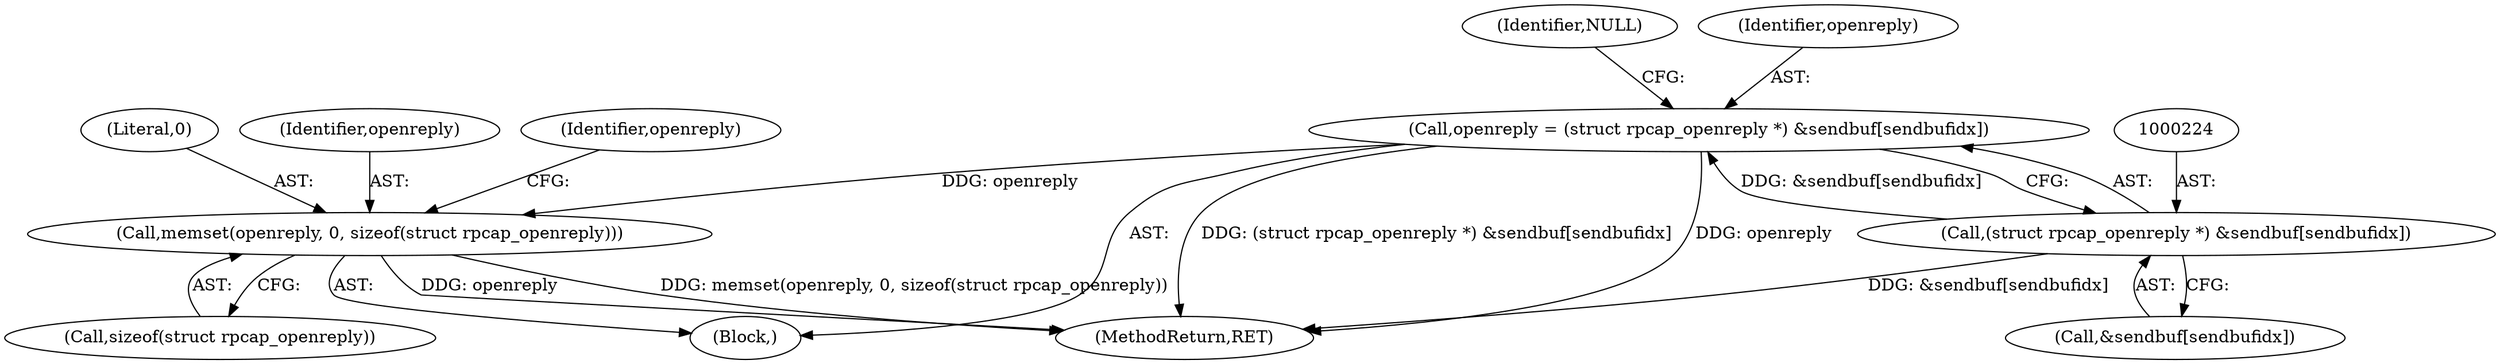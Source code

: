 digraph "0_libpcap_33834cb2a4d035b52aa2a26742f832a112e90a0a@API" {
"1000245" [label="(Call,memset(openreply, 0, sizeof(struct rpcap_openreply)))"];
"1000221" [label="(Call,openreply = (struct rpcap_openreply *) &sendbuf[sendbufidx])"];
"1000223" [label="(Call,(struct rpcap_openreply *) &sendbuf[sendbufidx])"];
"1000221" [label="(Call,openreply = (struct rpcap_openreply *) &sendbuf[sendbufidx])"];
"1000225" [label="(Call,&sendbuf[sendbufidx])"];
"1000245" [label="(Call,memset(openreply, 0, sizeof(struct rpcap_openreply)))"];
"1000118" [label="(Block,)"];
"1000232" [label="(Identifier,NULL)"];
"1000247" [label="(Literal,0)"];
"1000322" [label="(MethodReturn,RET)"];
"1000223" [label="(Call,(struct rpcap_openreply *) &sendbuf[sendbufidx])"];
"1000246" [label="(Identifier,openreply)"];
"1000222" [label="(Identifier,openreply)"];
"1000252" [label="(Identifier,openreply)"];
"1000248" [label="(Call,sizeof(struct rpcap_openreply))"];
"1000245" -> "1000118"  [label="AST: "];
"1000245" -> "1000248"  [label="CFG: "];
"1000246" -> "1000245"  [label="AST: "];
"1000247" -> "1000245"  [label="AST: "];
"1000248" -> "1000245"  [label="AST: "];
"1000252" -> "1000245"  [label="CFG: "];
"1000245" -> "1000322"  [label="DDG: memset(openreply, 0, sizeof(struct rpcap_openreply))"];
"1000245" -> "1000322"  [label="DDG: openreply"];
"1000221" -> "1000245"  [label="DDG: openreply"];
"1000221" -> "1000118"  [label="AST: "];
"1000221" -> "1000223"  [label="CFG: "];
"1000222" -> "1000221"  [label="AST: "];
"1000223" -> "1000221"  [label="AST: "];
"1000232" -> "1000221"  [label="CFG: "];
"1000221" -> "1000322"  [label="DDG: (struct rpcap_openreply *) &sendbuf[sendbufidx]"];
"1000221" -> "1000322"  [label="DDG: openreply"];
"1000223" -> "1000221"  [label="DDG: &sendbuf[sendbufidx]"];
"1000223" -> "1000225"  [label="CFG: "];
"1000224" -> "1000223"  [label="AST: "];
"1000225" -> "1000223"  [label="AST: "];
"1000223" -> "1000322"  [label="DDG: &sendbuf[sendbufidx]"];
}
